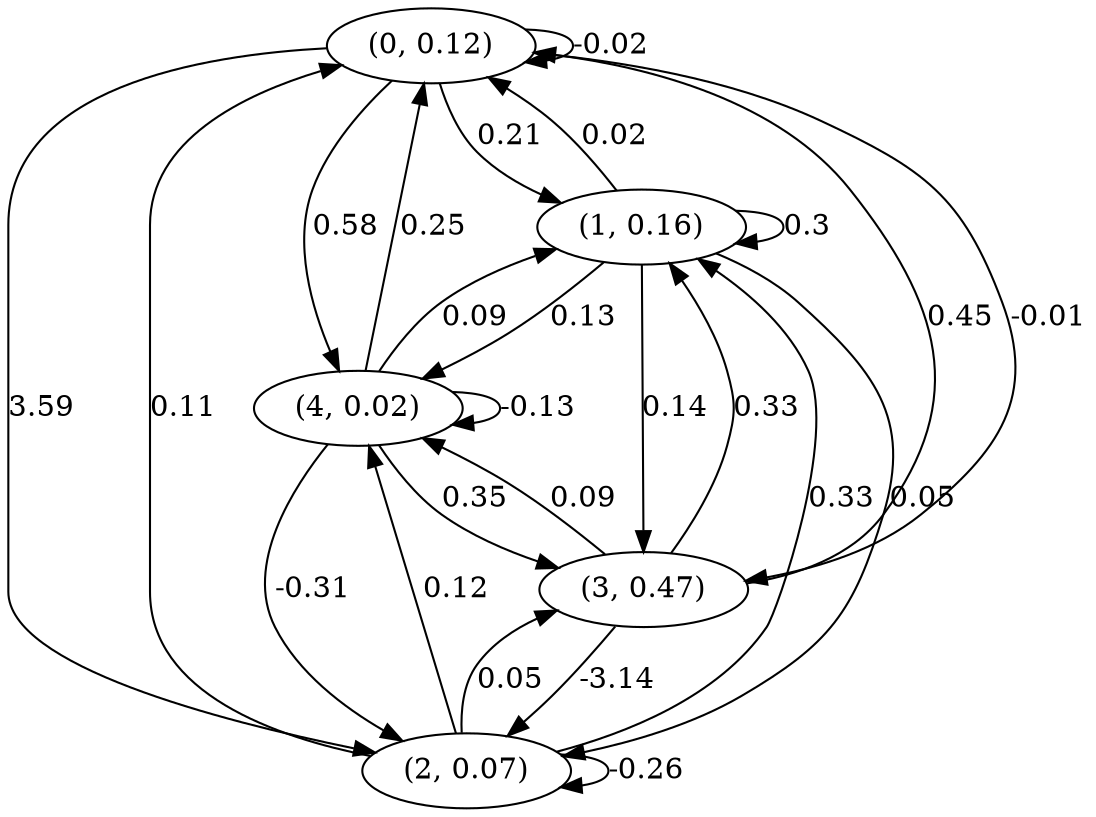 digraph {
    0 [ label = "(0, 0.12)" ]
    1 [ label = "(1, 0.16)" ]
    2 [ label = "(2, 0.07)" ]
    3 [ label = "(3, 0.47)" ]
    4 [ label = "(4, 0.02)" ]
    0 -> 0 [ label = "-0.02" ]
    1 -> 1 [ label = "0.3" ]
    2 -> 2 [ label = "-0.26" ]
    4 -> 4 [ label = "-0.13" ]
    1 -> 0 [ label = "0.02" ]
    2 -> 0 [ label = "0.11" ]
    3 -> 0 [ label = "0.45" ]
    4 -> 0 [ label = "0.25" ]
    0 -> 1 [ label = "0.21" ]
    2 -> 1 [ label = "0.33" ]
    3 -> 1 [ label = "0.33" ]
    4 -> 1 [ label = "0.09" ]
    0 -> 2 [ label = "3.59" ]
    1 -> 2 [ label = "0.05" ]
    3 -> 2 [ label = "-3.14" ]
    4 -> 2 [ label = "-0.31" ]
    0 -> 3 [ label = "-0.01" ]
    1 -> 3 [ label = "0.14" ]
    2 -> 3 [ label = "0.05" ]
    4 -> 3 [ label = "0.35" ]
    0 -> 4 [ label = "0.58" ]
    1 -> 4 [ label = "0.13" ]
    2 -> 4 [ label = "0.12" ]
    3 -> 4 [ label = "0.09" ]
}

